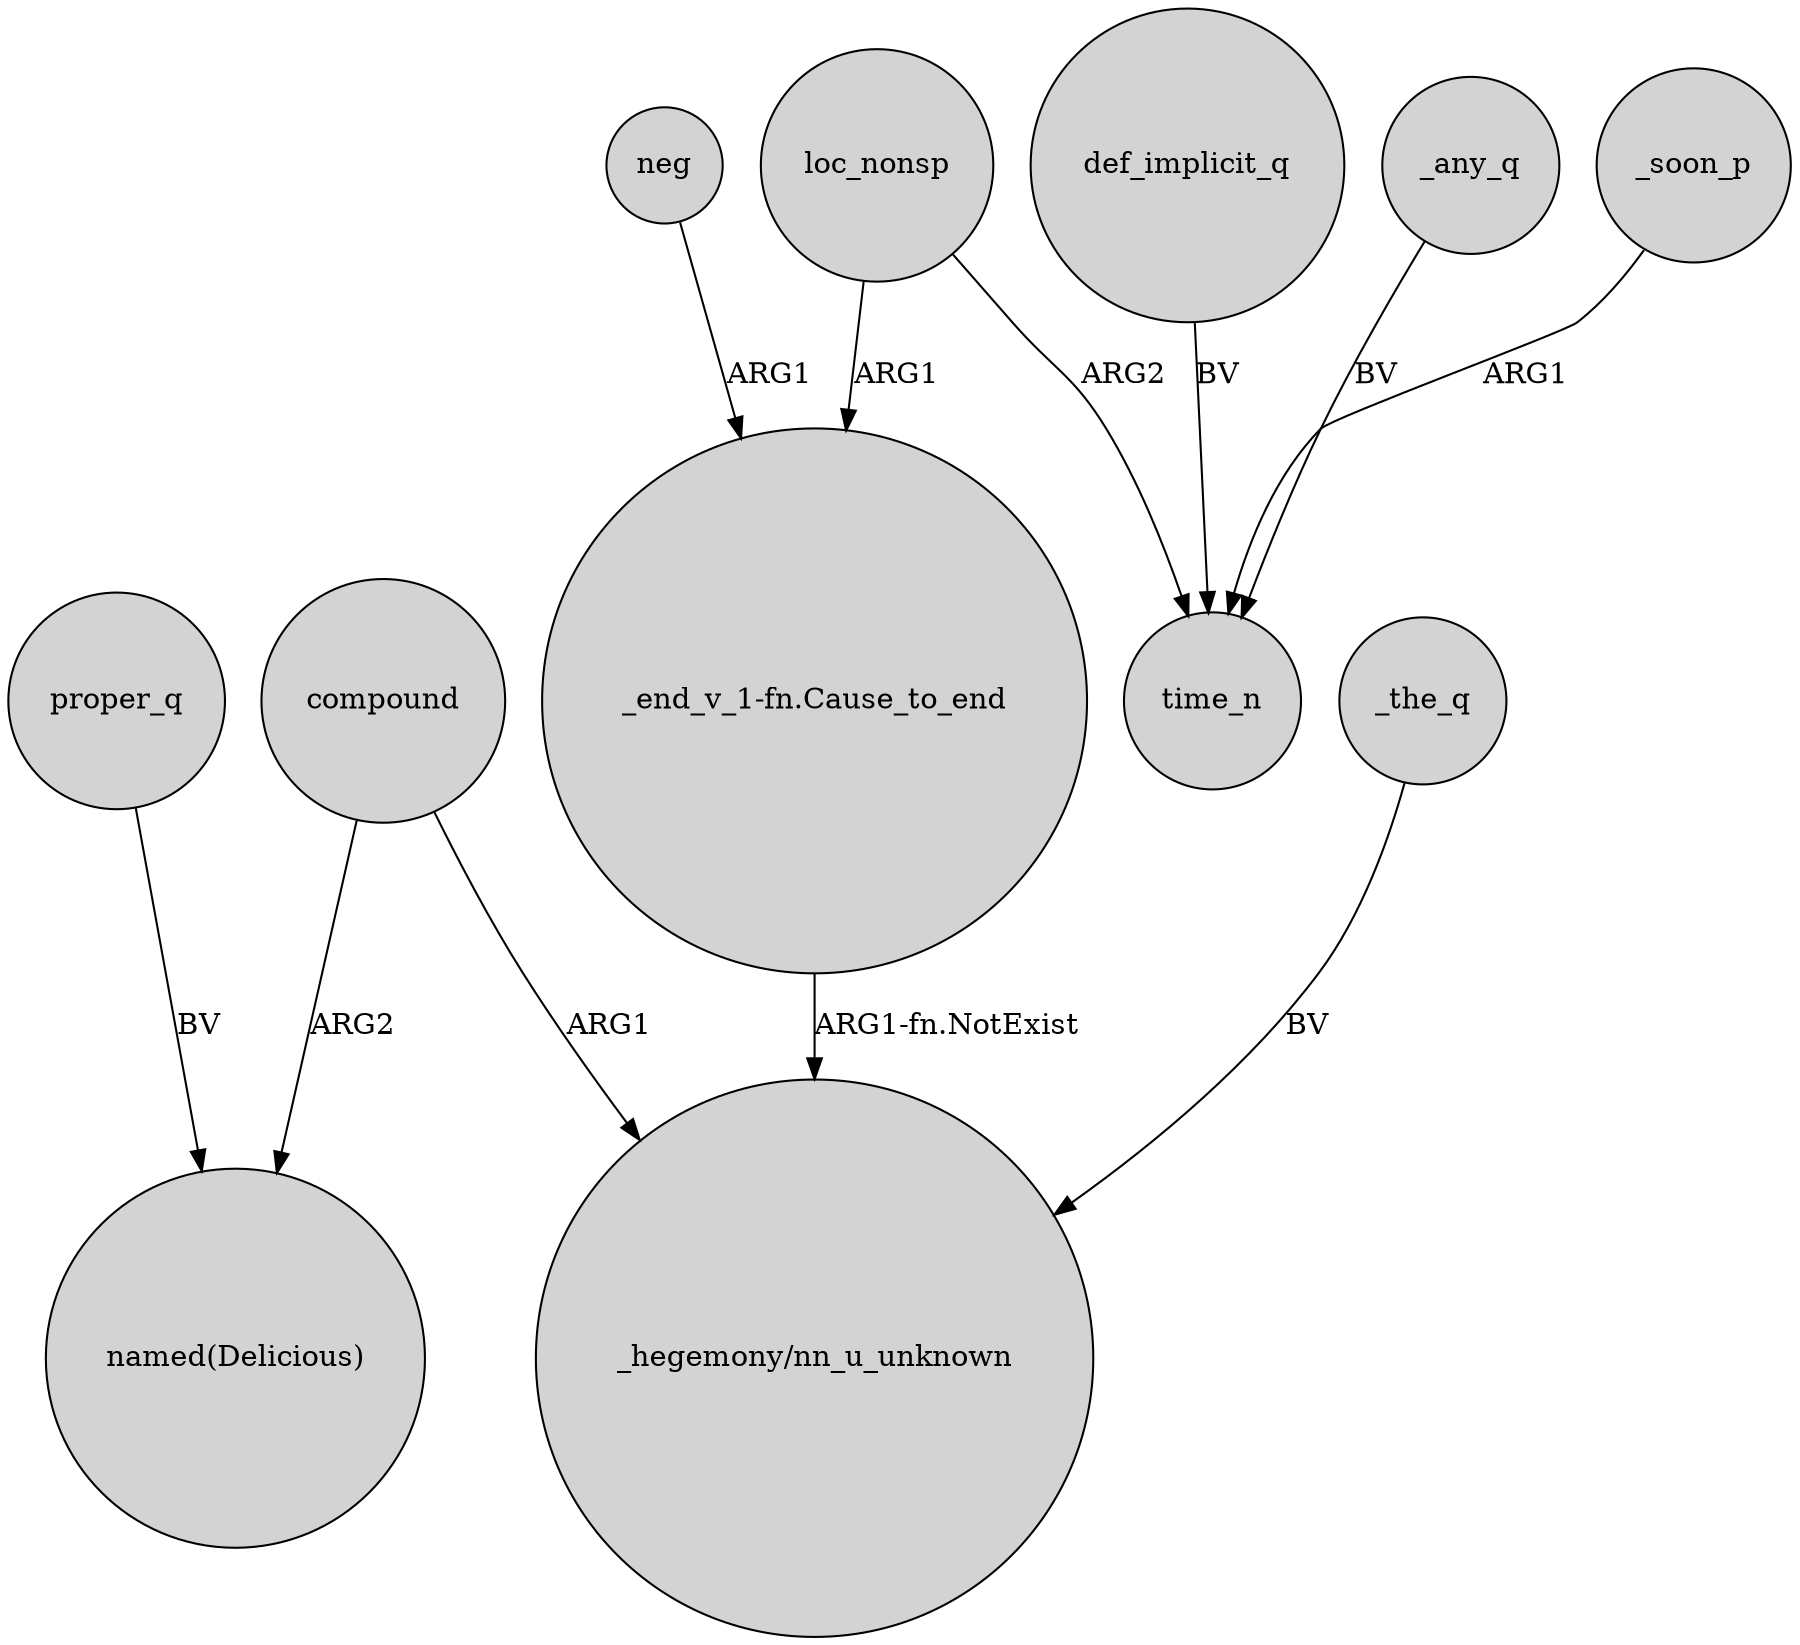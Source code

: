 digraph {
	node [shape=circle style=filled]
	proper_q -> "named(Delicious)" [label=BV]
	compound -> "_hegemony/nn_u_unknown" [label=ARG1]
	_soon_p -> time_n [label=ARG1]
	def_implicit_q -> time_n [label=BV]
	loc_nonsp -> time_n [label=ARG2]
	_the_q -> "_hegemony/nn_u_unknown" [label=BV]
	neg -> "_end_v_1-fn.Cause_to_end" [label=ARG1]
	loc_nonsp -> "_end_v_1-fn.Cause_to_end" [label=ARG1]
	_any_q -> time_n [label=BV]
	"_end_v_1-fn.Cause_to_end" -> "_hegemony/nn_u_unknown" [label="ARG1-fn.NotExist"]
	compound -> "named(Delicious)" [label=ARG2]
}
